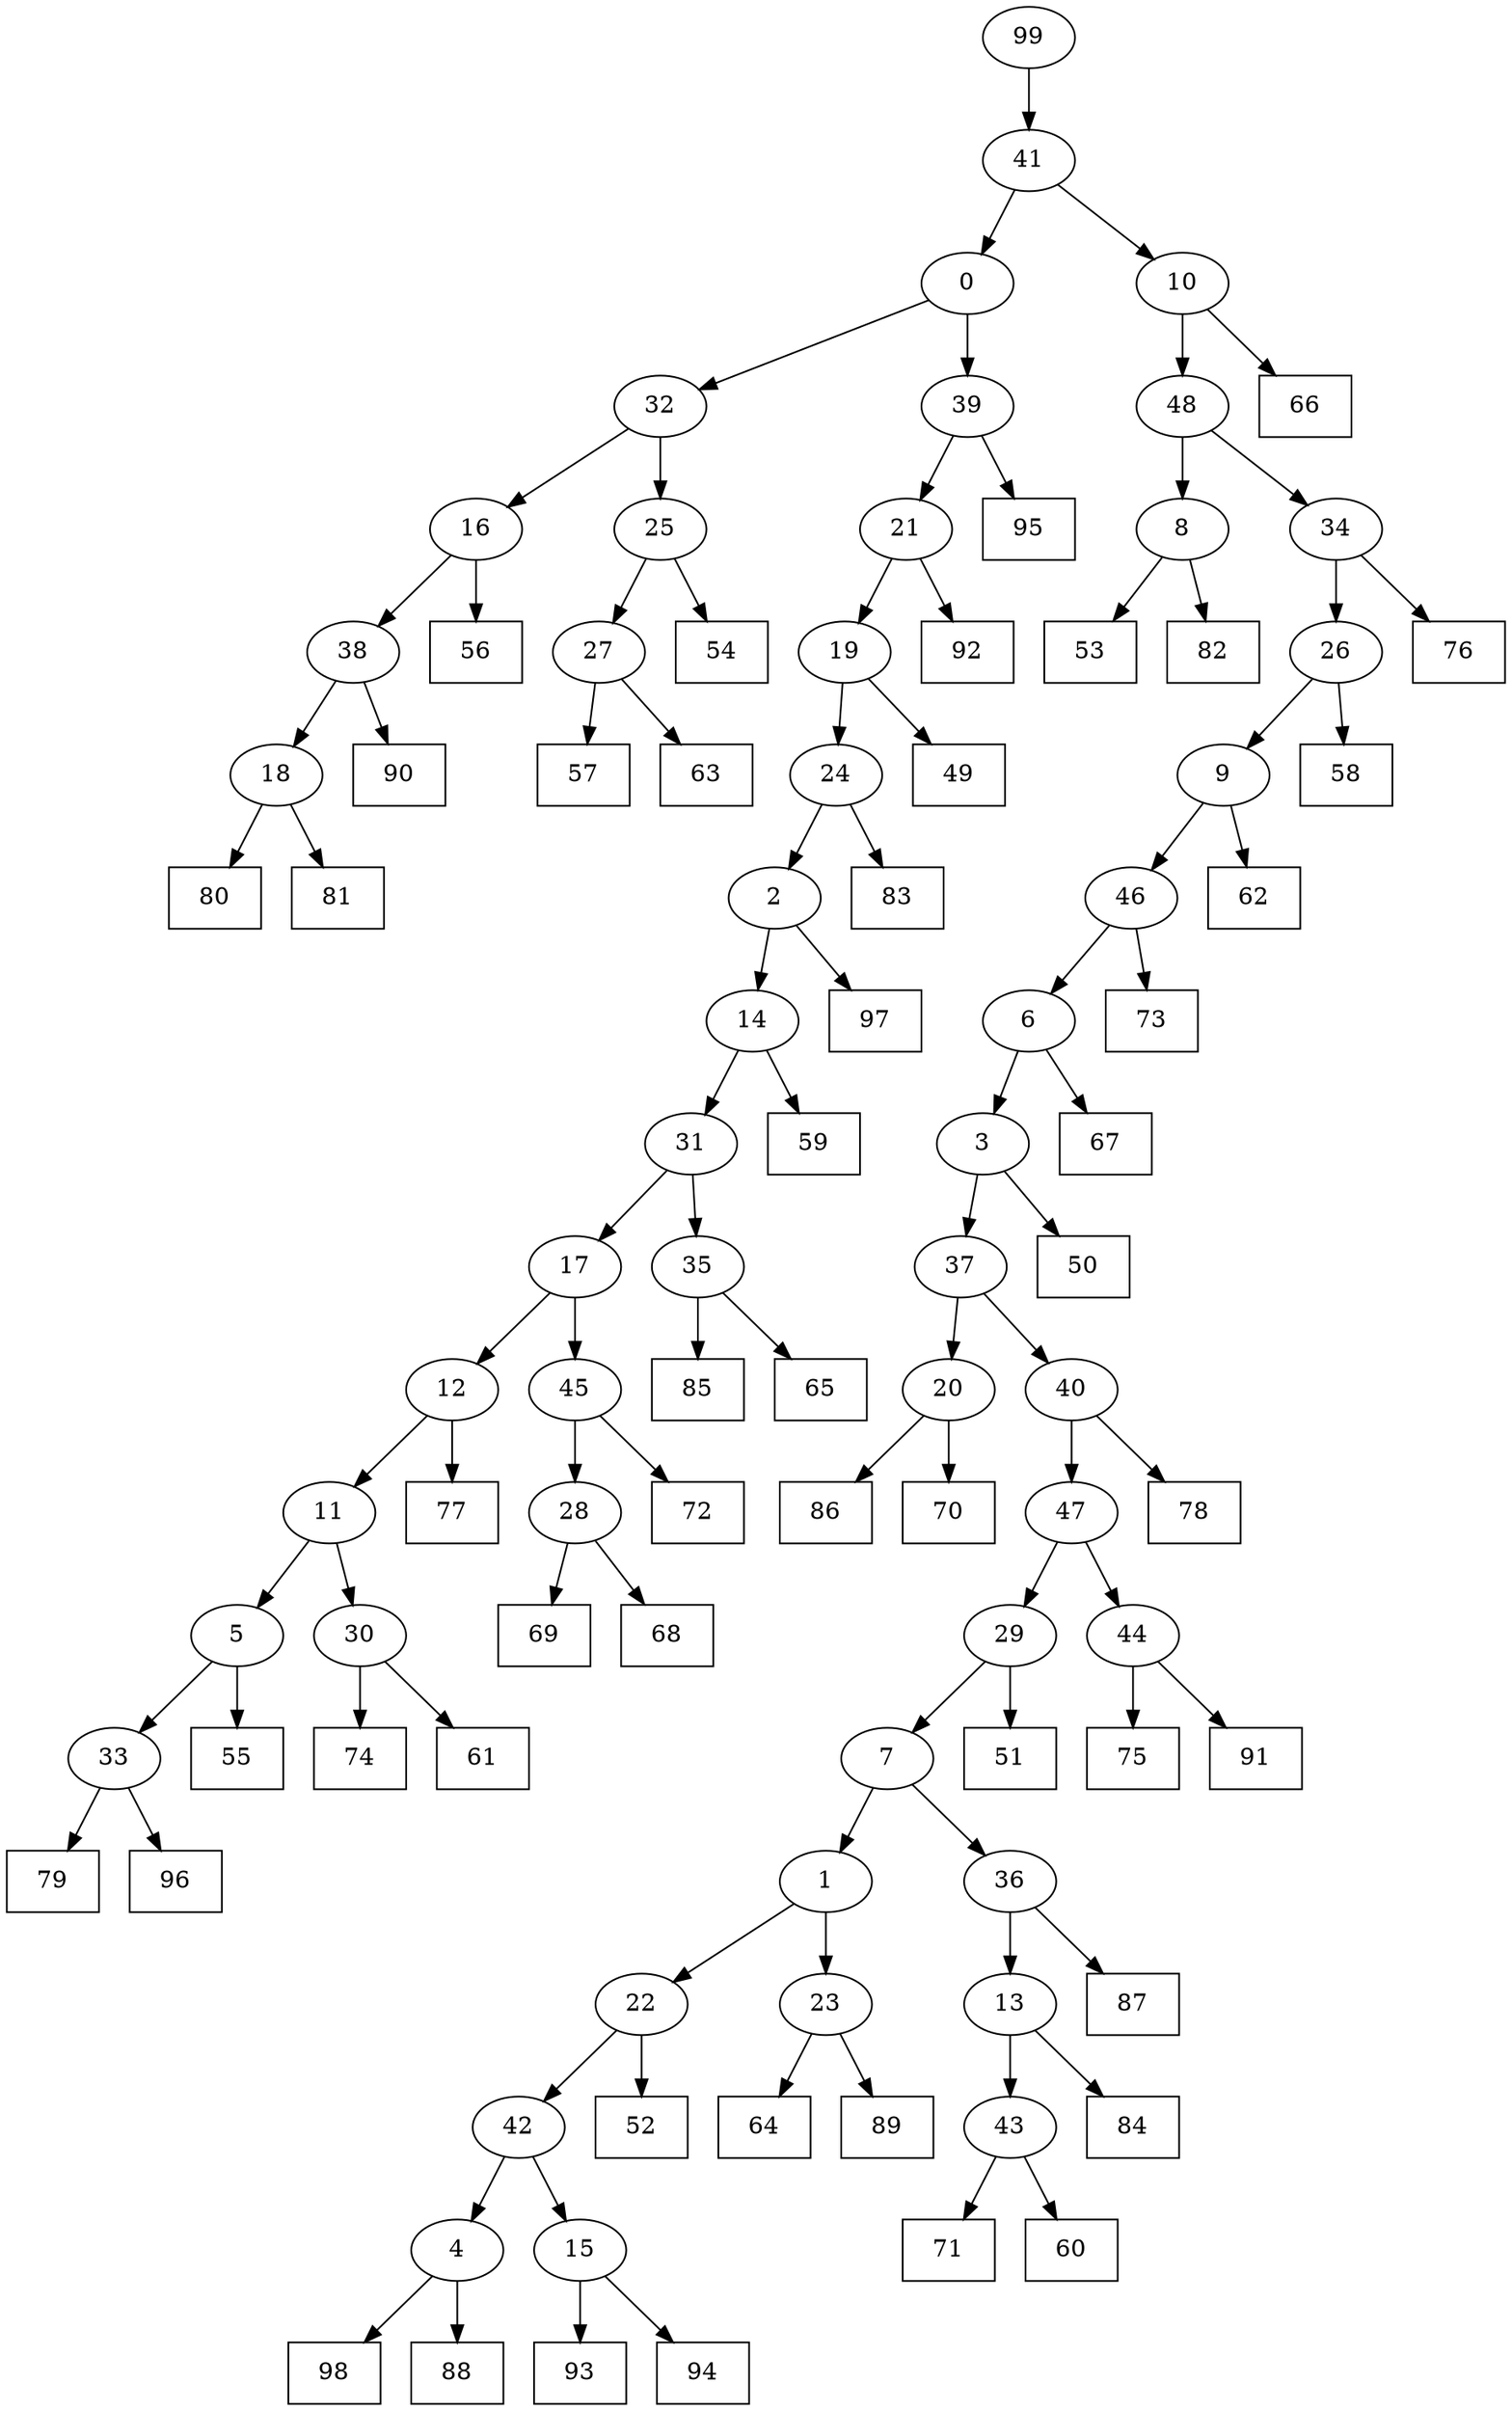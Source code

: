 digraph G {
0[label="0"];
1[label="1"];
2[label="2"];
3[label="3"];
4[label="4"];
5[label="5"];
6[label="6"];
7[label="7"];
8[label="8"];
9[label="9"];
10[label="10"];
11[label="11"];
12[label="12"];
13[label="13"];
14[label="14"];
15[label="15"];
16[label="16"];
17[label="17"];
18[label="18"];
19[label="19"];
20[label="20"];
21[label="21"];
22[label="22"];
23[label="23"];
24[label="24"];
25[label="25"];
26[label="26"];
27[label="27"];
28[label="28"];
29[label="29"];
30[label="30"];
31[label="31"];
32[label="32"];
33[label="33"];
34[label="34"];
35[label="35"];
36[label="36"];
37[label="37"];
38[label="38"];
39[label="39"];
40[label="40"];
41[label="41"];
42[label="42"];
43[label="43"];
44[label="44"];
45[label="45"];
46[label="46"];
47[label="47"];
48[label="48"];
49[shape=box,label="97"];
50[shape=box,label="98"];
51[shape=box,label="73"];
52[shape=box,label="69"];
53[shape=box,label="80"];
54[shape=box,label="68"];
55[shape=box,label="49"];
56[shape=box,label="85"];
57[shape=box,label="59"];
58[shape=box,label="92"];
59[shape=box,label="95"];
60[shape=box,label="52"];
61[shape=box,label="86"];
62[shape=box,label="71"];
63[shape=box,label="74"];
64[shape=box,label="84"];
65[shape=box,label="67"];
66[shape=box,label="57"];
67[shape=box,label="51"];
68[shape=box,label="53"];
69[shape=box,label="60"];
70[shape=box,label="78"];
71[shape=box,label="54"];
72[shape=box,label="81"];
73[shape=box,label="93"];
74[shape=box,label="62"];
75[shape=box,label="88"];
76[shape=box,label="55"];
77[shape=box,label="61"];
78[shape=box,label="63"];
79[shape=box,label="64"];
80[shape=box,label="83"];
81[shape=box,label="58"];
82[shape=box,label="66"];
83[shape=box,label="79"];
84[shape=box,label="75"];
85[shape=box,label="72"];
86[shape=box,label="77"];
87[shape=box,label="65"];
88[shape=box,label="50"];
89[shape=box,label="91"];
90[shape=box,label="94"];
91[shape=box,label="56"];
92[shape=box,label="70"];
93[shape=box,label="90"];
94[shape=box,label="87"];
95[shape=box,label="96"];
96[shape=box,label="76"];
97[shape=box,label="82"];
98[shape=box,label="89"];
99[label="99"];
33->95 ;
29->67 ;
35->56 ;
41->0 ;
2->49 ;
6->65 ;
27->66 ;
15->73 ;
18->53 ;
99->41 ;
36->94 ;
22->60 ;
34->96 ;
38->93 ;
21->58 ;
18->72 ;
46->51 ;
24->80 ;
43->69 ;
46->6 ;
27->78 ;
19->55 ;
39->59 ;
33->83 ;
41->10 ;
42->15 ;
45->85 ;
44->84 ;
17->12 ;
26->81 ;
15->90 ;
28->52 ;
16->91 ;
5->33 ;
6->3 ;
25->71 ;
45->28 ;
28->54 ;
4->75 ;
26->9 ;
9->46 ;
30->63 ;
40->70 ;
47->29 ;
35->87 ;
12->11 ;
11->30 ;
20->92 ;
4->50 ;
0->32 ;
32->25 ;
32->16 ;
34->26 ;
8->97 ;
47->44 ;
44->89 ;
40->47 ;
16->38 ;
38->18 ;
37->20 ;
20->61 ;
10->48 ;
39->21 ;
21->19 ;
0->39 ;
7->1 ;
1->22 ;
30->77 ;
12->86 ;
22->42 ;
42->4 ;
29->7 ;
3->37 ;
37->40 ;
3->88 ;
11->5 ;
5->76 ;
9->74 ;
1->23 ;
23->98 ;
23->79 ;
13->43 ;
43->62 ;
17->45 ;
2->14 ;
14->57 ;
13->64 ;
25->27 ;
48->8 ;
8->68 ;
10->82 ;
14->31 ;
31->35 ;
48->34 ;
7->36 ;
36->13 ;
31->17 ;
19->24 ;
24->2 ;
}
